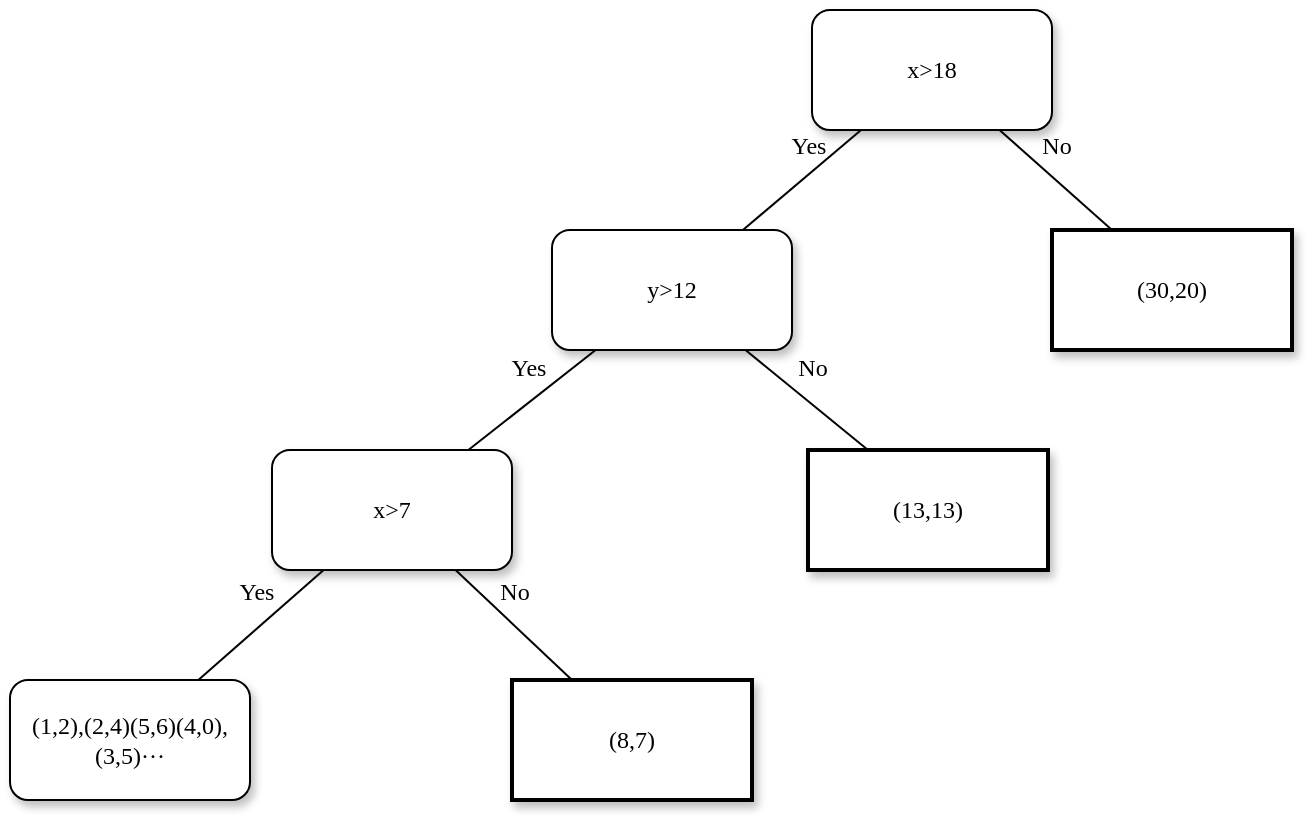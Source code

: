 <mxfile version="14.5.10" type="github">
  <diagram name="Page-1" id="10a91c8b-09ff-31b1-d368-03940ed4cc9e">
    <mxGraphModel dx="1038" dy="585" grid="1" gridSize="10" guides="1" tooltips="1" connect="1" arrows="1" fold="1" page="1" pageScale="1" pageWidth="1100" pageHeight="850" background="#ffffff" math="0" shadow="0">
      <root>
        <mxCell id="0" />
        <mxCell id="1" parent="0" />
        <mxCell id="62893188c0fa7362-1" value="x&amp;gt;18" style="whiteSpace=wrap;html=1;rounded=1;shadow=1;labelBackgroundColor=none;strokeWidth=1;fontFamily=Verdana;fontSize=12;align=center;" parent="1" vertex="1">
          <mxGeometry x="560" y="60" width="120" height="60" as="geometry" />
        </mxCell>
        <mxCell id="62893188c0fa7362-2" value="&lt;span&gt;y&amp;gt;12&lt;/span&gt;" style="whiteSpace=wrap;html=1;rounded=1;shadow=1;labelBackgroundColor=none;strokeWidth=1;fontFamily=Verdana;fontSize=12;align=center;" parent="1" vertex="1">
          <mxGeometry x="430" y="170" width="120" height="60" as="geometry" />
        </mxCell>
        <mxCell id="62893188c0fa7362-4" value="No" style="rounded=0;html=1;labelBackgroundColor=none;startArrow=none;startFill=0;startSize=5;endArrow=none;endFill=0;endSize=5;jettySize=auto;orthogonalLoop=1;strokeWidth=1;fontFamily=Verdana;fontSize=12;entryX=0.25;entryY=0;entryDx=0;entryDy=0;" parent="1" source="62893188c0fa7362-1" target="62893188c0fa7362-11" edge="1">
          <mxGeometry x="-0.3" y="13" relative="1" as="geometry">
            <mxPoint as="offset" />
            <mxPoint x="797.5" y="170" as="targetPoint" />
          </mxGeometry>
        </mxCell>
        <mxCell id="62893188c0fa7362-5" value="Yes" style="rounded=0;html=1;labelBackgroundColor=none;startArrow=none;startFill=0;startSize=5;endArrow=none;endFill=0;endSize=5;jettySize=auto;orthogonalLoop=1;strokeWidth=1;fontFamily=Verdana;fontSize=12" parent="1" source="62893188c0fa7362-1" target="62893188c0fa7362-2" edge="1">
          <mxGeometry x="-0.359" y="-11" relative="1" as="geometry">
            <mxPoint as="offset" />
          </mxGeometry>
        </mxCell>
        <mxCell id="62893188c0fa7362-8" value="&lt;span&gt;x&amp;gt;7&lt;/span&gt;" style="whiteSpace=wrap;html=1;rounded=1;shadow=1;labelBackgroundColor=none;strokeWidth=1;fontFamily=Verdana;fontSize=12;align=center;" parent="1" vertex="1">
          <mxGeometry x="290" y="280" width="120" height="60" as="geometry" />
        </mxCell>
        <mxCell id="62893188c0fa7362-11" value="(30,20)" style="whiteSpace=wrap;html=1;rounded=0;shadow=1;labelBackgroundColor=none;strokeWidth=2;fontFamily=Verdana;fontSize=12;align=center;" parent="1" vertex="1">
          <mxGeometry x="680" y="170" width="120" height="60" as="geometry" />
        </mxCell>
        <mxCell id="62893188c0fa7362-12" value="(1,2),(2,4)(5,6)(4,0),(3,5)···" style="whiteSpace=wrap;html=1;rounded=1;shadow=1;labelBackgroundColor=none;strokeWidth=1;fontFamily=Verdana;fontSize=12;align=center;" parent="1" vertex="1">
          <mxGeometry x="159" y="395" width="120" height="60" as="geometry" />
        </mxCell>
        <mxCell id="62893188c0fa7362-14" value="Yes" style="rounded=0;html=1;labelBackgroundColor=none;startArrow=none;startFill=0;startSize=5;endArrow=none;endFill=0;endSize=5;jettySize=auto;orthogonalLoop=1;strokeWidth=1;fontFamily=Verdana;fontSize=12" parent="1" source="62893188c0fa7362-2" target="62893188c0fa7362-8" edge="1">
          <mxGeometry x="-0.2" y="-14" relative="1" as="geometry">
            <mxPoint as="offset" />
          </mxGeometry>
        </mxCell>
        <mxCell id="62893188c0fa7362-15" value="No" style="rounded=0;html=1;labelBackgroundColor=none;startArrow=none;startFill=0;startSize=5;endArrow=none;endFill=0;endSize=5;jettySize=auto;orthogonalLoop=1;strokeWidth=1;fontFamily=Verdana;fontSize=12;entryX=0.25;entryY=0;entryDx=0;entryDy=0;" parent="1" source="62893188c0fa7362-2" target="USSjshroVTrA3uknPbS1-10" edge="1">
          <mxGeometry x="-0.2" y="14" relative="1" as="geometry">
            <mxPoint as="offset" />
            <mxPoint x="570" y="280" as="targetPoint" />
          </mxGeometry>
        </mxCell>
        <mxCell id="62893188c0fa7362-18" value="Yes" style="rounded=0;html=1;labelBackgroundColor=none;startArrow=none;startFill=0;startSize=5;endArrow=none;endFill=0;endSize=5;jettySize=auto;orthogonalLoop=1;strokeWidth=1;fontFamily=Verdana;fontSize=12" parent="1" source="62893188c0fa7362-8" target="62893188c0fa7362-12" edge="1">
          <mxGeometry x="-0.217" y="-14" relative="1" as="geometry">
            <mxPoint as="offset" />
          </mxGeometry>
        </mxCell>
        <mxCell id="62893188c0fa7362-19" value="No" style="rounded=0;html=1;labelBackgroundColor=none;startArrow=none;startFill=0;startSize=5;endArrow=none;endFill=0;endSize=5;jettySize=auto;orthogonalLoop=1;strokeWidth=1;fontFamily=Verdana;fontSize=12;entryX=0.25;entryY=0;entryDx=0;entryDy=0;" parent="1" source="62893188c0fa7362-8" target="62893188c0fa7362-23" edge="1">
          <mxGeometry x="-0.284" y="12" relative="1" as="geometry">
            <mxPoint as="offset" />
            <mxPoint x="505.652" y="395" as="targetPoint" />
          </mxGeometry>
        </mxCell>
        <mxCell id="62893188c0fa7362-23" value="(8,7)" style="whiteSpace=wrap;html=1;rounded=0;shadow=1;labelBackgroundColor=none;strokeWidth=2;fontFamily=Verdana;fontSize=12;align=center;" parent="1" vertex="1">
          <mxGeometry x="410" y="395" width="120" height="60" as="geometry" />
        </mxCell>
        <mxCell id="USSjshroVTrA3uknPbS1-10" value="(13,13)" style="whiteSpace=wrap;html=1;rounded=0;shadow=1;labelBackgroundColor=none;strokeWidth=2;fontFamily=Verdana;fontSize=12;align=center;" vertex="1" parent="1">
          <mxGeometry x="558" y="280" width="120" height="60" as="geometry" />
        </mxCell>
      </root>
    </mxGraphModel>
  </diagram>
</mxfile>
